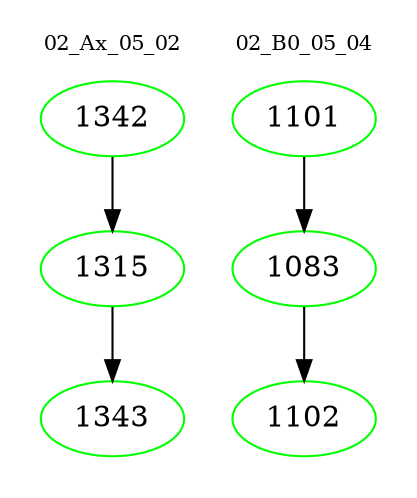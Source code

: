 digraph{
subgraph cluster_0 {
color = white
label = "02_Ax_05_02";
fontsize=10;
T0_1342 [label="1342", color="green"]
T0_1342 -> T0_1315 [color="black"]
T0_1315 [label="1315", color="green"]
T0_1315 -> T0_1343 [color="black"]
T0_1343 [label="1343", color="green"]
}
subgraph cluster_1 {
color = white
label = "02_B0_05_04";
fontsize=10;
T1_1101 [label="1101", color="green"]
T1_1101 -> T1_1083 [color="black"]
T1_1083 [label="1083", color="green"]
T1_1083 -> T1_1102 [color="black"]
T1_1102 [label="1102", color="green"]
}
}
